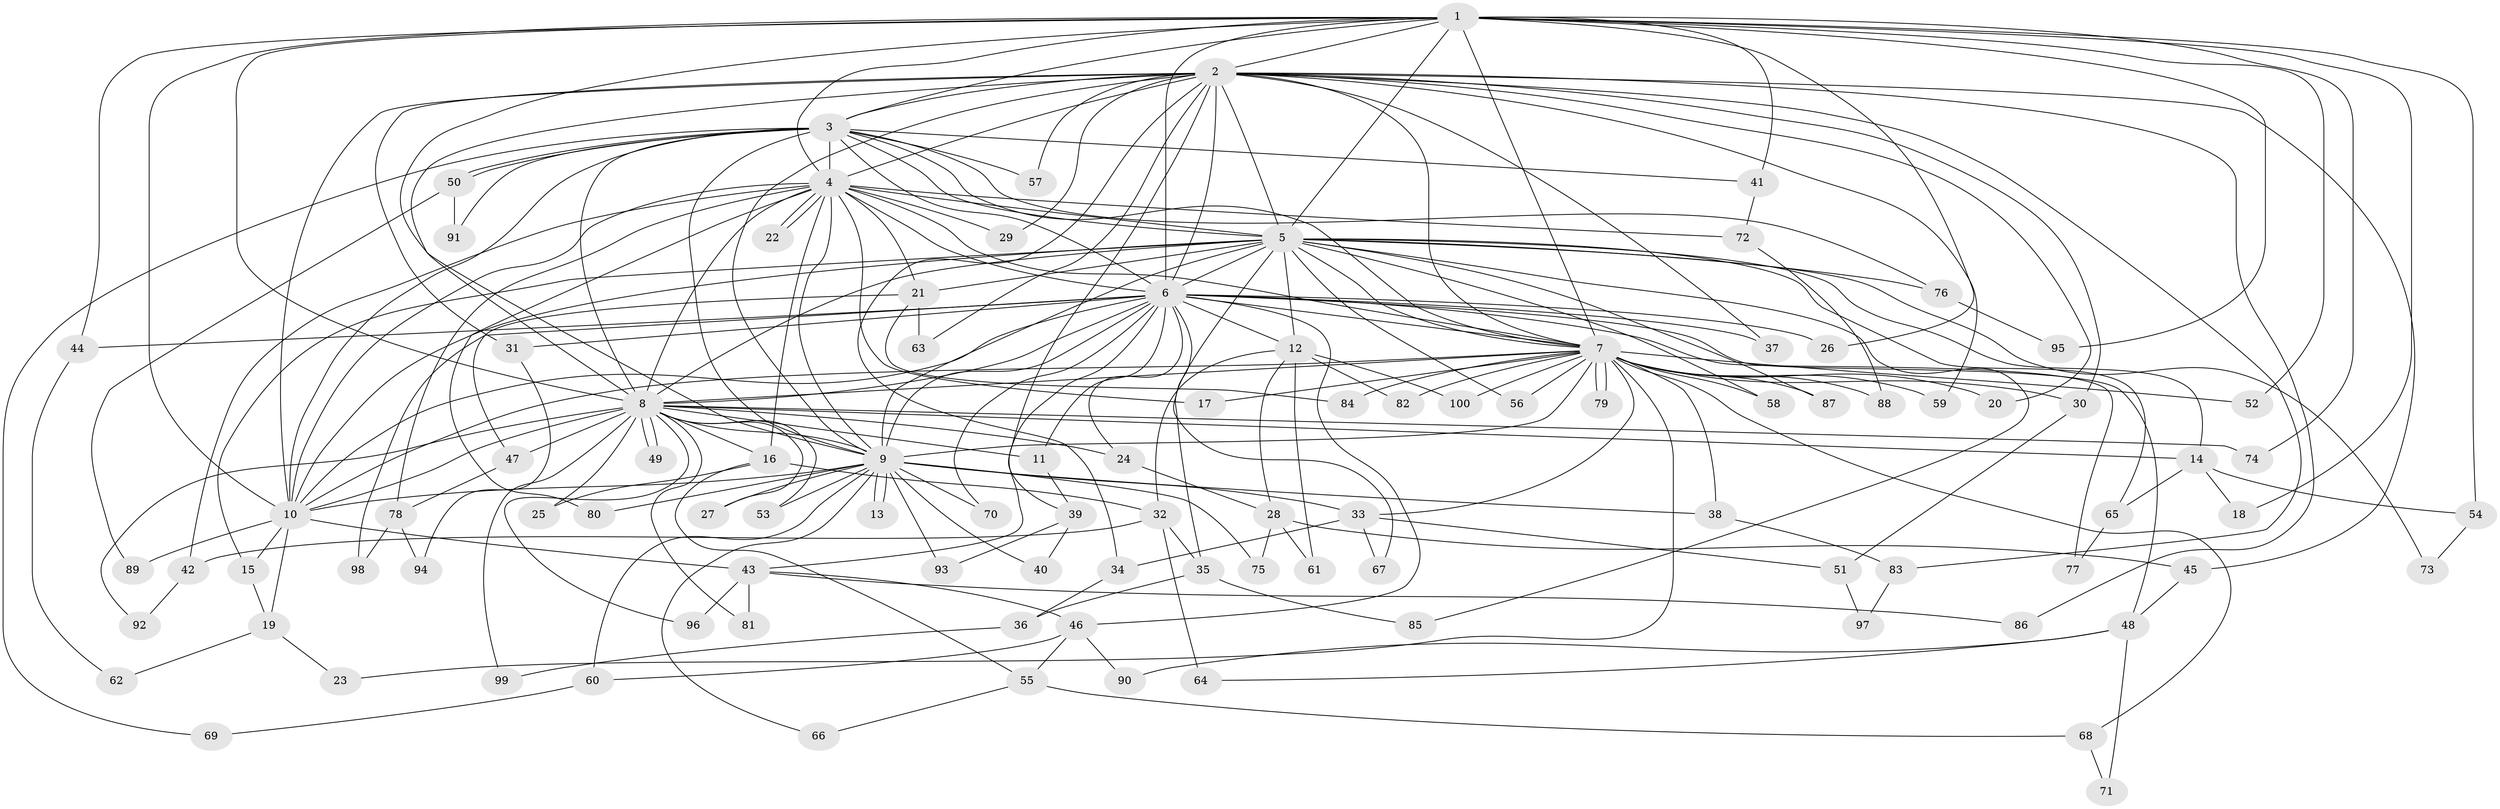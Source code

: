 // coarse degree distribution, {13: 0.016666666666666666, 26: 0.016666666666666666, 11: 0.016666666666666666, 24: 0.016666666666666666, 20: 0.03333333333333333, 19: 0.016666666666666666, 5: 0.13333333333333333, 4: 0.08333333333333333, 2: 0.36666666666666664, 3: 0.23333333333333334, 1: 0.05, 6: 0.016666666666666666}
// Generated by graph-tools (version 1.1) at 2025/17/03/04/25 18:17:21]
// undirected, 100 vertices, 225 edges
graph export_dot {
graph [start="1"]
  node [color=gray90,style=filled];
  1;
  2;
  3;
  4;
  5;
  6;
  7;
  8;
  9;
  10;
  11;
  12;
  13;
  14;
  15;
  16;
  17;
  18;
  19;
  20;
  21;
  22;
  23;
  24;
  25;
  26;
  27;
  28;
  29;
  30;
  31;
  32;
  33;
  34;
  35;
  36;
  37;
  38;
  39;
  40;
  41;
  42;
  43;
  44;
  45;
  46;
  47;
  48;
  49;
  50;
  51;
  52;
  53;
  54;
  55;
  56;
  57;
  58;
  59;
  60;
  61;
  62;
  63;
  64;
  65;
  66;
  67;
  68;
  69;
  70;
  71;
  72;
  73;
  74;
  75;
  76;
  77;
  78;
  79;
  80;
  81;
  82;
  83;
  84;
  85;
  86;
  87;
  88;
  89;
  90;
  91;
  92;
  93;
  94;
  95;
  96;
  97;
  98;
  99;
  100;
  1 -- 2;
  1 -- 3;
  1 -- 4;
  1 -- 5;
  1 -- 6;
  1 -- 7;
  1 -- 8;
  1 -- 9;
  1 -- 10;
  1 -- 18;
  1 -- 26;
  1 -- 41;
  1 -- 44;
  1 -- 52;
  1 -- 54;
  1 -- 74;
  1 -- 95;
  2 -- 3;
  2 -- 4;
  2 -- 5;
  2 -- 6;
  2 -- 7;
  2 -- 8;
  2 -- 9;
  2 -- 10;
  2 -- 20;
  2 -- 29;
  2 -- 30;
  2 -- 31;
  2 -- 34;
  2 -- 37;
  2 -- 39;
  2 -- 45;
  2 -- 57;
  2 -- 59;
  2 -- 63;
  2 -- 83;
  2 -- 86;
  3 -- 4;
  3 -- 5;
  3 -- 6;
  3 -- 7;
  3 -- 8;
  3 -- 9;
  3 -- 10;
  3 -- 41;
  3 -- 50;
  3 -- 50;
  3 -- 57;
  3 -- 69;
  3 -- 76;
  3 -- 91;
  4 -- 5;
  4 -- 6;
  4 -- 7;
  4 -- 8;
  4 -- 9;
  4 -- 10;
  4 -- 16;
  4 -- 17;
  4 -- 21;
  4 -- 22;
  4 -- 22;
  4 -- 29;
  4 -- 42;
  4 -- 72;
  4 -- 78;
  4 -- 80;
  5 -- 6;
  5 -- 7;
  5 -- 8;
  5 -- 9;
  5 -- 10;
  5 -- 12;
  5 -- 14;
  5 -- 15;
  5 -- 21;
  5 -- 35;
  5 -- 56;
  5 -- 58;
  5 -- 65;
  5 -- 73;
  5 -- 76;
  5 -- 85;
  5 -- 87;
  6 -- 7;
  6 -- 8;
  6 -- 9;
  6 -- 10;
  6 -- 11;
  6 -- 12;
  6 -- 24;
  6 -- 26;
  6 -- 31;
  6 -- 37;
  6 -- 43;
  6 -- 44;
  6 -- 46;
  6 -- 48;
  6 -- 67;
  6 -- 70;
  6 -- 77;
  6 -- 98;
  7 -- 8;
  7 -- 9;
  7 -- 10;
  7 -- 17;
  7 -- 20;
  7 -- 23;
  7 -- 30;
  7 -- 33;
  7 -- 38;
  7 -- 52;
  7 -- 56;
  7 -- 58;
  7 -- 59;
  7 -- 68;
  7 -- 79;
  7 -- 79;
  7 -- 82;
  7 -- 84;
  7 -- 87;
  7 -- 88;
  7 -- 100;
  8 -- 9;
  8 -- 10;
  8 -- 11;
  8 -- 14;
  8 -- 16;
  8 -- 24;
  8 -- 25;
  8 -- 27;
  8 -- 47;
  8 -- 49;
  8 -- 49;
  8 -- 53;
  8 -- 74;
  8 -- 81;
  8 -- 92;
  8 -- 96;
  8 -- 99;
  9 -- 10;
  9 -- 13;
  9 -- 13;
  9 -- 27;
  9 -- 33;
  9 -- 38;
  9 -- 40;
  9 -- 53;
  9 -- 60;
  9 -- 66;
  9 -- 70;
  9 -- 75;
  9 -- 80;
  9 -- 93;
  10 -- 15;
  10 -- 19;
  10 -- 43;
  10 -- 89;
  11 -- 39;
  12 -- 28;
  12 -- 32;
  12 -- 61;
  12 -- 82;
  12 -- 100;
  14 -- 18;
  14 -- 54;
  14 -- 65;
  15 -- 19;
  16 -- 25;
  16 -- 32;
  16 -- 55;
  19 -- 23;
  19 -- 62;
  21 -- 47;
  21 -- 63;
  21 -- 84;
  24 -- 28;
  28 -- 45;
  28 -- 61;
  28 -- 75;
  30 -- 51;
  31 -- 94;
  32 -- 35;
  32 -- 42;
  32 -- 64;
  33 -- 34;
  33 -- 51;
  33 -- 67;
  34 -- 36;
  35 -- 36;
  35 -- 85;
  36 -- 99;
  38 -- 83;
  39 -- 40;
  39 -- 93;
  41 -- 72;
  42 -- 92;
  43 -- 46;
  43 -- 81;
  43 -- 86;
  43 -- 96;
  44 -- 62;
  45 -- 48;
  46 -- 55;
  46 -- 60;
  46 -- 90;
  47 -- 78;
  48 -- 64;
  48 -- 71;
  48 -- 90;
  50 -- 89;
  50 -- 91;
  51 -- 97;
  54 -- 73;
  55 -- 66;
  55 -- 68;
  60 -- 69;
  65 -- 77;
  68 -- 71;
  72 -- 88;
  76 -- 95;
  78 -- 94;
  78 -- 98;
  83 -- 97;
}
